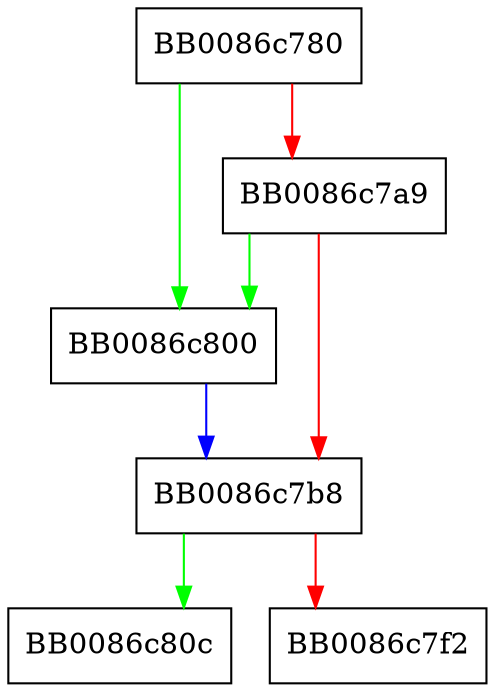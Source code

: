 digraph perror_internal {
  node [shape="box"];
  graph [splines=ortho];
  BB0086c780 -> BB0086c800 [color="green"];
  BB0086c780 -> BB0086c7a9 [color="red"];
  BB0086c7a9 -> BB0086c800 [color="green"];
  BB0086c7a9 -> BB0086c7b8 [color="red"];
  BB0086c7b8 -> BB0086c80c [color="green"];
  BB0086c7b8 -> BB0086c7f2 [color="red"];
  BB0086c800 -> BB0086c7b8 [color="blue"];
}